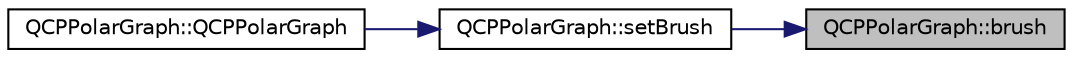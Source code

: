 digraph "QCPPolarGraph::brush"
{
 // LATEX_PDF_SIZE
  edge [fontname="Helvetica",fontsize="10",labelfontname="Helvetica",labelfontsize="10"];
  node [fontname="Helvetica",fontsize="10",shape=record];
  rankdir="RL";
  Node1 [label="QCPPolarGraph::brush",height=0.2,width=0.4,color="black", fillcolor="grey75", style="filled", fontcolor="black",tooltip=" "];
  Node1 -> Node2 [dir="back",color="midnightblue",fontsize="10",style="solid",fontname="Helvetica"];
  Node2 [label="QCPPolarGraph::setBrush",height=0.2,width=0.4,color="black", fillcolor="white", style="filled",URL="$classQCPPolarGraph.html#ad8a0596f6a9bf583dc8d0cbe7c9df559",tooltip=" "];
  Node2 -> Node3 [dir="back",color="midnightblue",fontsize="10",style="solid",fontname="Helvetica"];
  Node3 [label="QCPPolarGraph::QCPPolarGraph",height=0.2,width=0.4,color="black", fillcolor="white", style="filled",URL="$classQCPPolarGraph.html#a1eb4ee188eccf0e76e805af62352e7e8",tooltip=" "];
}
